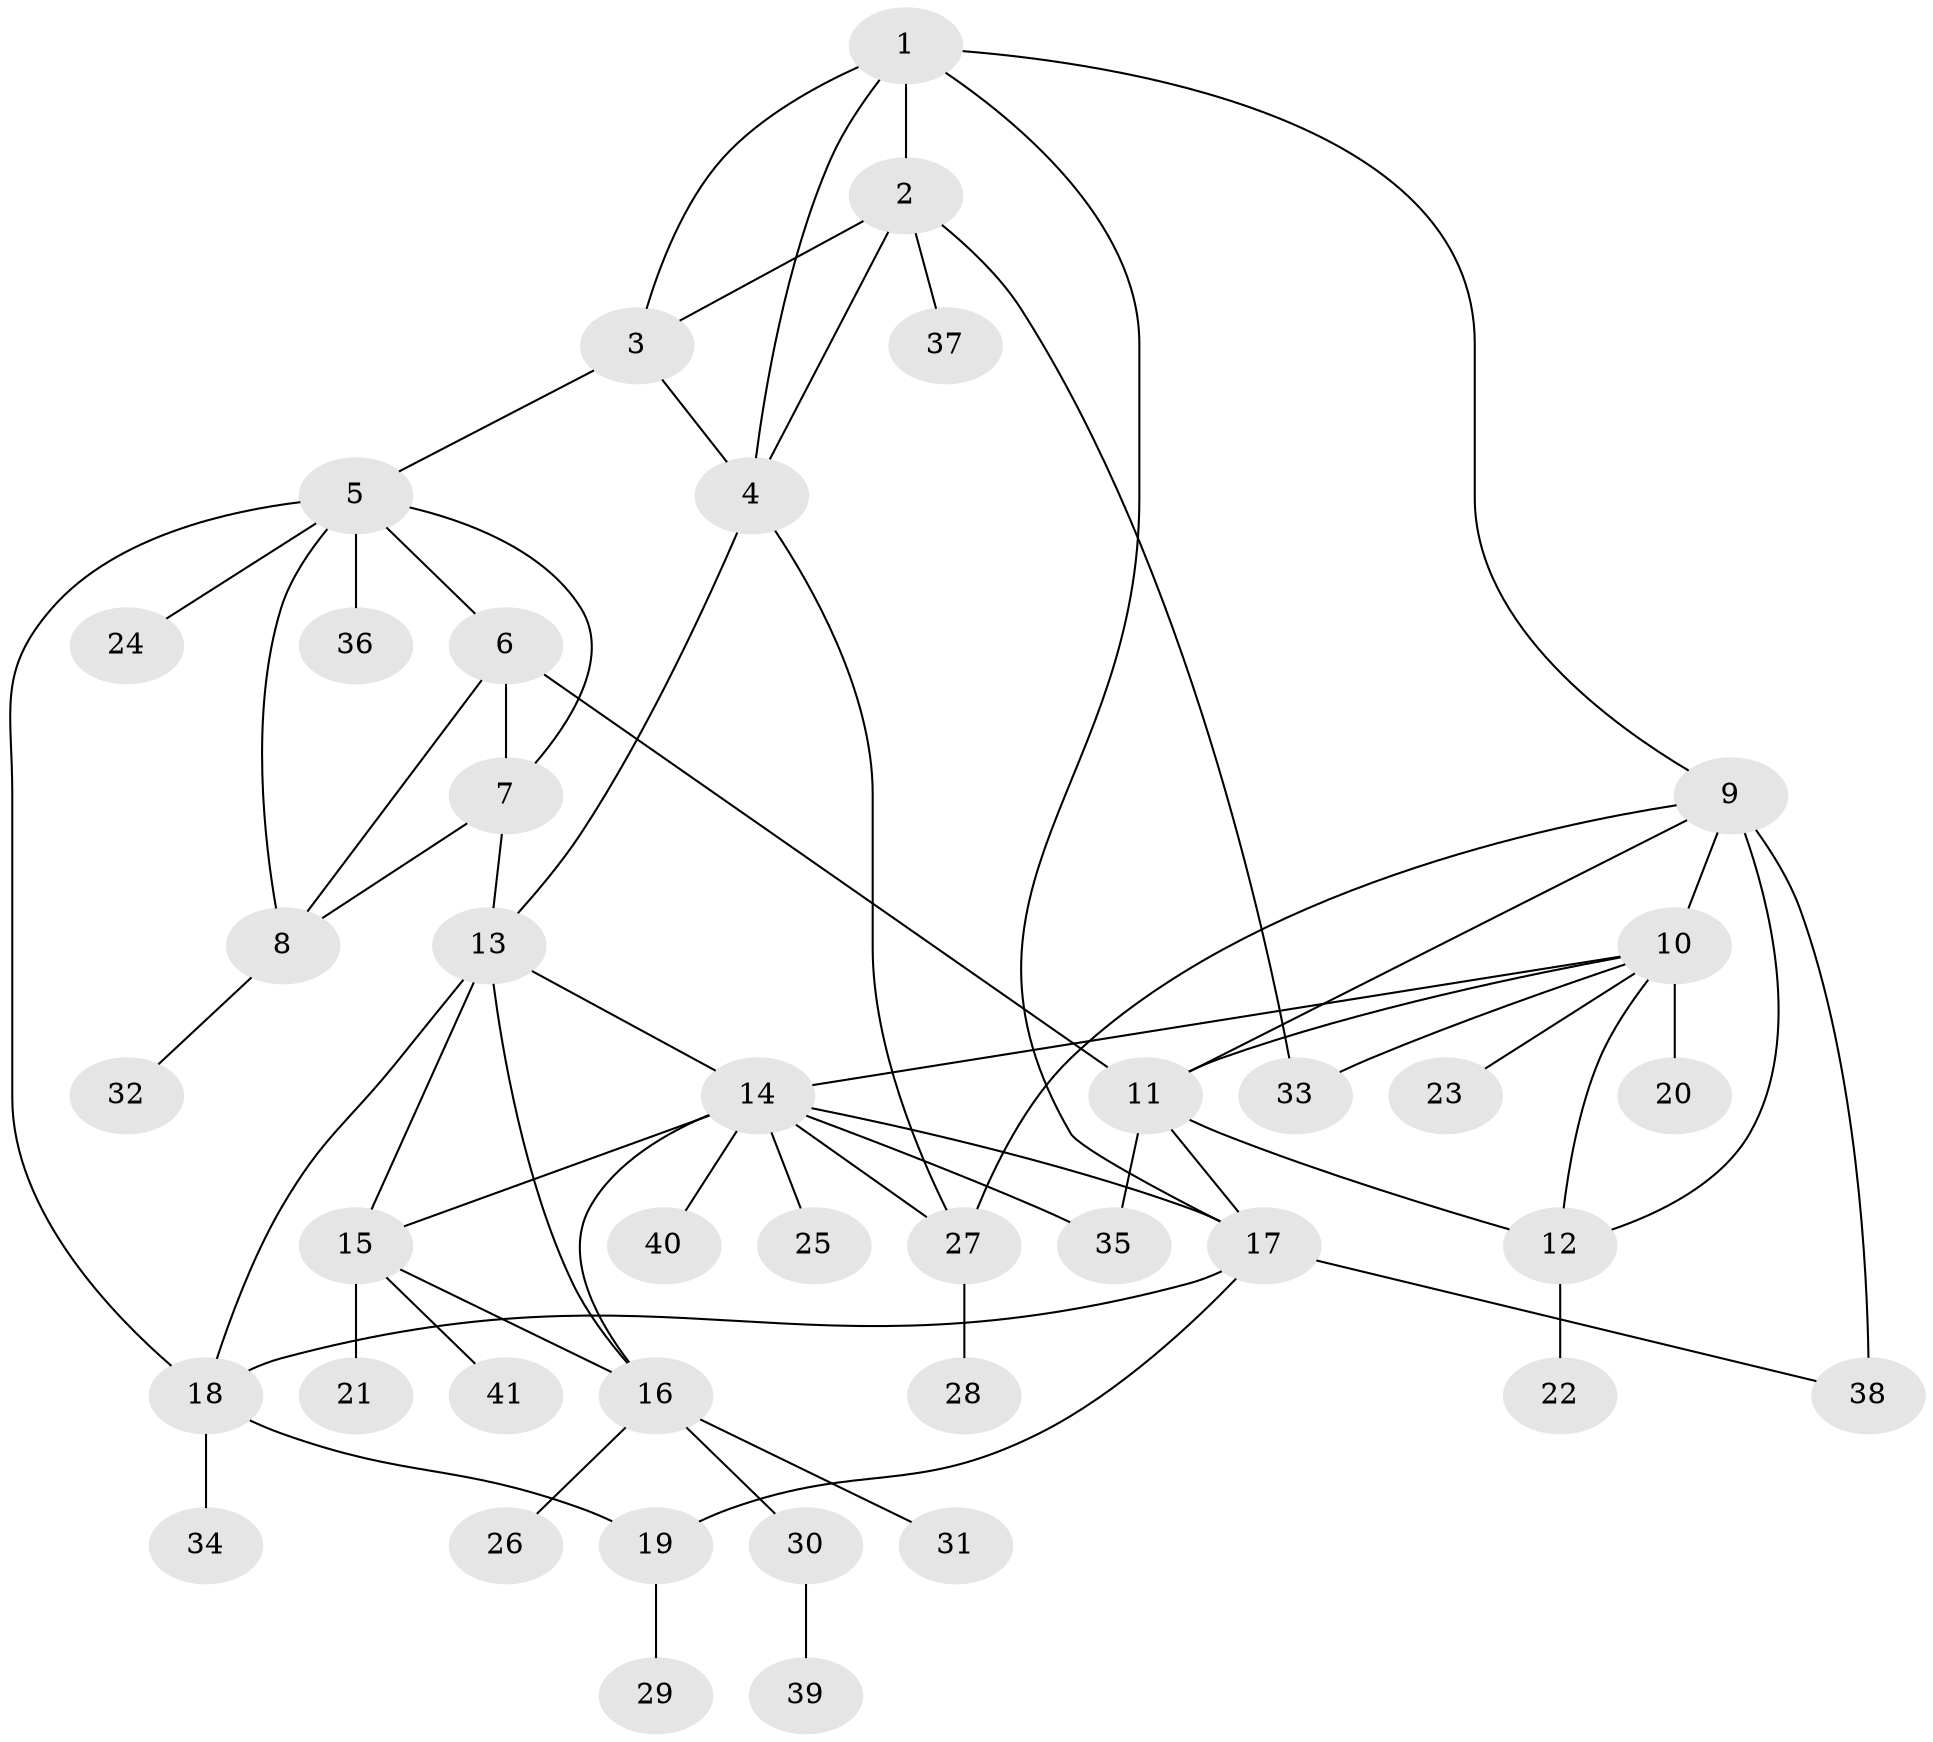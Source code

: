 // original degree distribution, {6: 0.05, 5: 0.1, 8: 0.0125, 4: 0.0125, 9: 0.025, 12: 0.0125, 7: 0.0375, 11: 0.0125, 1: 0.5375, 2: 0.1875, 3: 0.0125}
// Generated by graph-tools (version 1.1) at 2025/37/03/09/25 02:37:39]
// undirected, 41 vertices, 65 edges
graph export_dot {
graph [start="1"]
  node [color=gray90,style=filled];
  1;
  2;
  3;
  4;
  5;
  6;
  7;
  8;
  9;
  10;
  11;
  12;
  13;
  14;
  15;
  16;
  17;
  18;
  19;
  20;
  21;
  22;
  23;
  24;
  25;
  26;
  27;
  28;
  29;
  30;
  31;
  32;
  33;
  34;
  35;
  36;
  37;
  38;
  39;
  40;
  41;
  1 -- 2 [weight=1.0];
  1 -- 3 [weight=1.0];
  1 -- 4 [weight=1.0];
  1 -- 9 [weight=1.0];
  1 -- 17 [weight=1.0];
  2 -- 3 [weight=1.0];
  2 -- 4 [weight=1.0];
  2 -- 33 [weight=1.0];
  2 -- 37 [weight=1.0];
  3 -- 4 [weight=1.0];
  3 -- 5 [weight=1.0];
  4 -- 13 [weight=1.0];
  4 -- 27 [weight=1.0];
  5 -- 6 [weight=1.0];
  5 -- 7 [weight=1.0];
  5 -- 8 [weight=1.0];
  5 -- 18 [weight=1.0];
  5 -- 24 [weight=1.0];
  5 -- 36 [weight=1.0];
  6 -- 7 [weight=2.0];
  6 -- 8 [weight=1.0];
  6 -- 11 [weight=1.0];
  7 -- 8 [weight=1.0];
  7 -- 13 [weight=1.0];
  8 -- 32 [weight=1.0];
  9 -- 10 [weight=1.0];
  9 -- 11 [weight=1.0];
  9 -- 12 [weight=1.0];
  9 -- 27 [weight=1.0];
  9 -- 38 [weight=3.0];
  10 -- 11 [weight=1.0];
  10 -- 12 [weight=1.0];
  10 -- 14 [weight=1.0];
  10 -- 20 [weight=5.0];
  10 -- 23 [weight=1.0];
  10 -- 33 [weight=1.0];
  11 -- 12 [weight=1.0];
  11 -- 17 [weight=1.0];
  11 -- 35 [weight=1.0];
  12 -- 22 [weight=1.0];
  13 -- 14 [weight=1.0];
  13 -- 15 [weight=1.0];
  13 -- 16 [weight=1.0];
  13 -- 18 [weight=1.0];
  14 -- 15 [weight=1.0];
  14 -- 16 [weight=1.0];
  14 -- 17 [weight=1.0];
  14 -- 25 [weight=1.0];
  14 -- 27 [weight=2.0];
  14 -- 35 [weight=1.0];
  14 -- 40 [weight=1.0];
  15 -- 16 [weight=1.0];
  15 -- 21 [weight=1.0];
  15 -- 41 [weight=1.0];
  16 -- 26 [weight=1.0];
  16 -- 30 [weight=1.0];
  16 -- 31 [weight=1.0];
  17 -- 18 [weight=2.0];
  17 -- 19 [weight=2.0];
  17 -- 38 [weight=1.0];
  18 -- 19 [weight=1.0];
  18 -- 34 [weight=3.0];
  19 -- 29 [weight=1.0];
  27 -- 28 [weight=1.0];
  30 -- 39 [weight=1.0];
}
